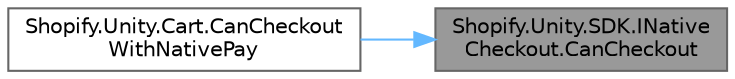 digraph "Shopify.Unity.SDK.INativeCheckout.CanCheckout"
{
 // LATEX_PDF_SIZE
  bgcolor="transparent";
  edge [fontname=Helvetica,fontsize=10,labelfontname=Helvetica,labelfontsize=10];
  node [fontname=Helvetica,fontsize=10,shape=box,height=0.2,width=0.4];
  rankdir="RL";
  Node1 [id="Node000001",label="Shopify.Unity.SDK.INative\lCheckout.CanCheckout",height=0.2,width=0.4,color="gray40", fillcolor="grey60", style="filled", fontcolor="black",tooltip="Check whether the device supports making a native payment given the Shop's payment settings."];
  Node1 -> Node2 [id="edge1_Node000001_Node000002",dir="back",color="steelblue1",style="solid",tooltip=" "];
  Node2 [id="Node000002",label="Shopify.Unity.Cart.CanCheckout\lWithNativePay",height=0.2,width=0.4,color="grey40", fillcolor="white", style="filled",URL="$class_shopify_1_1_unity_1_1_cart.html#a48acc54111176f8a7b63b98d9067d6d9",tooltip="Determine whether the user can checkout by paying with their native payment solution."];
}
